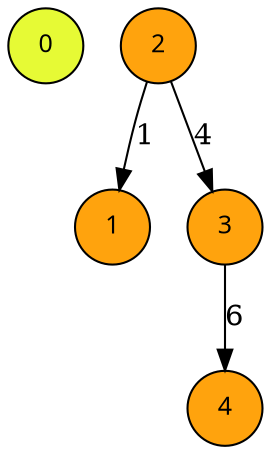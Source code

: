 digraph grafo {
	node [shape="circle", style=filled, color="black" fillcolor="#e6fa35" fontcolor="black" fontname="sans-serif" fontsize=12];
	"0" [label= "0" shape="circle" fontcolor="black" color="black" fillcolor="#e6fa35"];
	"1" [label= "1" shape="circle" fontcolor="black" color="black" fillcolor="#e6fa35"];
	"2" [label= "2" shape="circle" fontcolor="black" color="black" fillcolor="#e6fa35"];
	"3" [label= "3" shape="circle" fontcolor="black" color="black" fillcolor="#e6fa35"];
	"4" [label= "4" shape="circle" fontcolor="black" color="black" fillcolor="#e6fa35"];
	"1" [label= "1" shape="circle" fontcolor="black" color="black" fillcolor="#ffa30d"];
	"2" [label= "2" shape="circle" fontcolor="black" color="black" fillcolor="#ffa30d"];
	2 -> 1 [label="1"];
	"3" [label= "3" shape="circle" fontcolor="black" color="black" fillcolor="#ffa30d"];
	"2" [label= "2" shape="circle" fontcolor="black" color="black" fillcolor="#ffa30d"];
	2 -> 3 [label="4"];
	"4" [label= "4" shape="circle" fontcolor="black" color="black" fillcolor="#ffa30d"];
	"3" [label= "3" shape="circle" fontcolor="black" color="black" fillcolor="#ffa30d"];
	3 -> 4 [label="6"];
}
